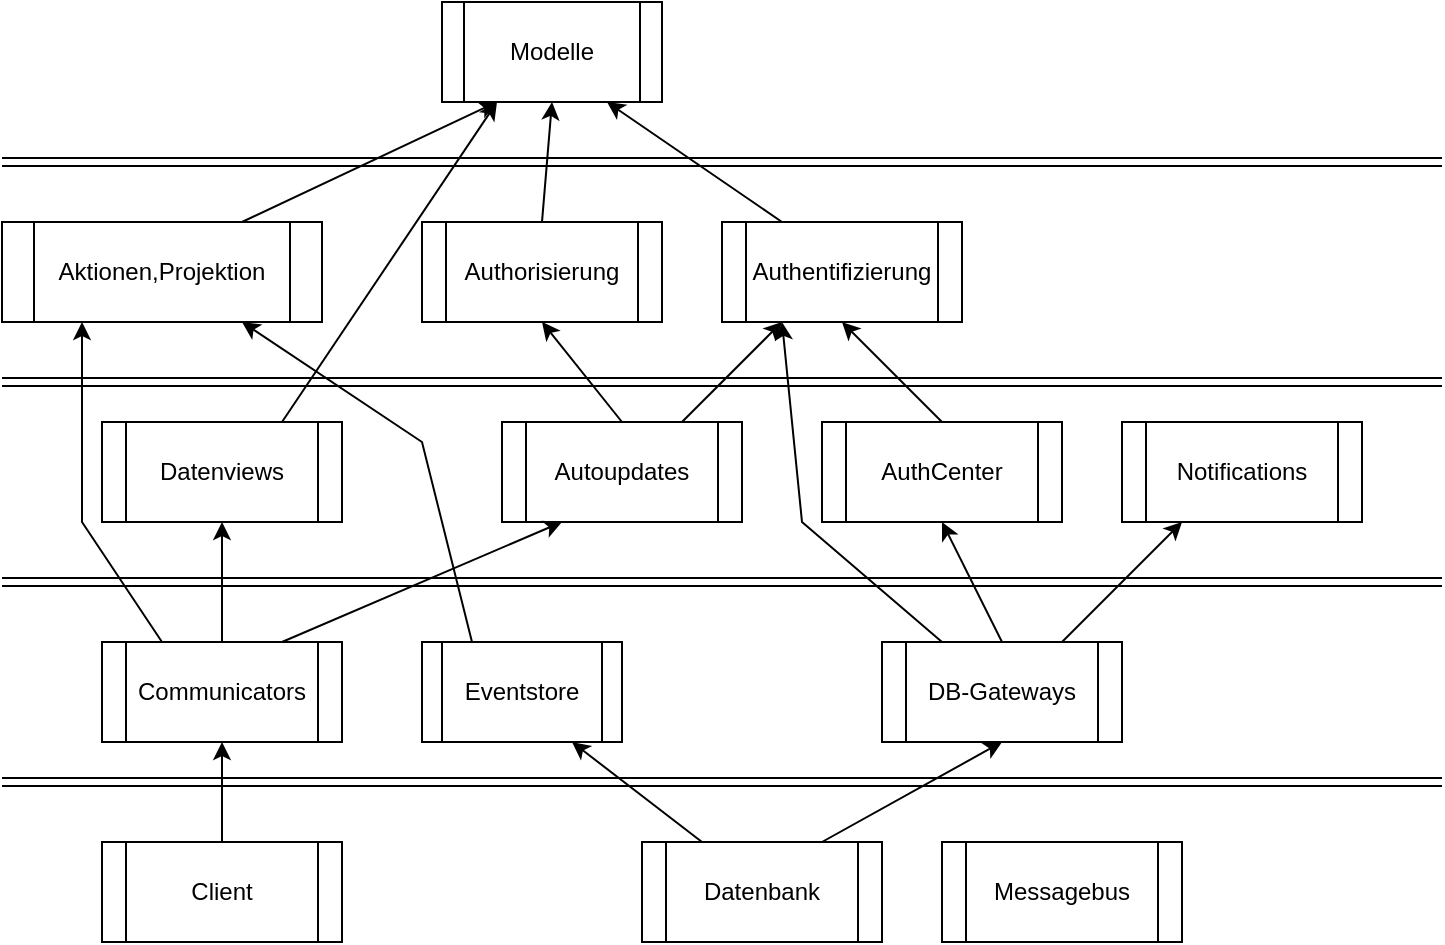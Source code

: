 <mxfile version="12.4.8" type="device"><diagram id="Am0chWE-2IWQLZNYjG1W" name="Page-1"><mxGraphModel dx="1418" dy="714" grid="1" gridSize="10" guides="1" tooltips="1" connect="1" arrows="1" fold="1" page="1" pageScale="1" pageWidth="1654" pageHeight="2336" math="0" shadow="0"><root><mxCell id="0"/><mxCell id="1" parent="0"/><mxCell id="hdWGXPDGqnbOiGL7o12Q-1" value="Modelle" style="shape=process;whiteSpace=wrap;html=1;backgroundOutline=1;" vertex="1" parent="1"><mxGeometry x="410" y="170" width="110" height="50" as="geometry"/></mxCell><mxCell id="hdWGXPDGqnbOiGL7o12Q-23" style="edgeStyle=none;rounded=0;orthogonalLoop=1;jettySize=auto;html=1;exitX=0.75;exitY=0;exitDx=0;exitDy=0;entryX=0.25;entryY=1;entryDx=0;entryDy=0;" edge="1" parent="1" source="hdWGXPDGqnbOiGL7o12Q-2" target="hdWGXPDGqnbOiGL7o12Q-1"><mxGeometry relative="1" as="geometry"/></mxCell><mxCell id="hdWGXPDGqnbOiGL7o12Q-2" value="Aktionen,Projektion" style="shape=process;whiteSpace=wrap;html=1;backgroundOutline=1;" vertex="1" parent="1"><mxGeometry x="190" y="280" width="160" height="50" as="geometry"/></mxCell><mxCell id="hdWGXPDGqnbOiGL7o12Q-24" style="edgeStyle=none;rounded=0;orthogonalLoop=1;jettySize=auto;html=1;exitX=0.5;exitY=0;exitDx=0;exitDy=0;entryX=0.5;entryY=1;entryDx=0;entryDy=0;" edge="1" parent="1" source="hdWGXPDGqnbOiGL7o12Q-3" target="hdWGXPDGqnbOiGL7o12Q-1"><mxGeometry relative="1" as="geometry"/></mxCell><mxCell id="hdWGXPDGqnbOiGL7o12Q-3" value="Authorisierung" style="shape=process;whiteSpace=wrap;html=1;backgroundOutline=1;" vertex="1" parent="1"><mxGeometry x="400" y="280" width="120" height="50" as="geometry"/></mxCell><mxCell id="hdWGXPDGqnbOiGL7o12Q-25" style="edgeStyle=none;rounded=0;orthogonalLoop=1;jettySize=auto;html=1;exitX=0.25;exitY=0;exitDx=0;exitDy=0;entryX=0.75;entryY=1;entryDx=0;entryDy=0;" edge="1" parent="1" source="hdWGXPDGqnbOiGL7o12Q-4" target="hdWGXPDGqnbOiGL7o12Q-1"><mxGeometry relative="1" as="geometry"/></mxCell><mxCell id="hdWGXPDGqnbOiGL7o12Q-4" value="Authentifizierung" style="shape=process;whiteSpace=wrap;html=1;backgroundOutline=1;" vertex="1" parent="1"><mxGeometry x="550" y="280" width="120" height="50" as="geometry"/></mxCell><mxCell id="hdWGXPDGqnbOiGL7o12Q-13" style="rounded=0;orthogonalLoop=1;jettySize=auto;html=1;exitX=0.5;exitY=0;exitDx=0;exitDy=0;entryX=0.5;entryY=1;entryDx=0;entryDy=0;" edge="1" parent="1" source="hdWGXPDGqnbOiGL7o12Q-39" target="hdWGXPDGqnbOiGL7o12Q-9"><mxGeometry relative="1" as="geometry"/></mxCell><mxCell id="hdWGXPDGqnbOiGL7o12Q-14" style="rounded=0;orthogonalLoop=1;jettySize=auto;html=1;exitX=0.25;exitY=0;exitDx=0;exitDy=0;entryX=0.75;entryY=1;entryDx=0;entryDy=0;" edge="1" parent="1" source="hdWGXPDGqnbOiGL7o12Q-5" target="hdWGXPDGqnbOiGL7o12Q-6"><mxGeometry relative="1" as="geometry"/></mxCell><mxCell id="hdWGXPDGqnbOiGL7o12Q-16" style="edgeStyle=none;rounded=0;orthogonalLoop=1;jettySize=auto;html=1;exitX=0.75;exitY=0;exitDx=0;exitDy=0;entryX=0.25;entryY=1;entryDx=0;entryDy=0;" edge="1" parent="1" source="hdWGXPDGqnbOiGL7o12Q-39" target="hdWGXPDGqnbOiGL7o12Q-11"><mxGeometry relative="1" as="geometry"/></mxCell><mxCell id="hdWGXPDGqnbOiGL7o12Q-18" style="edgeStyle=none;rounded=0;orthogonalLoop=1;jettySize=auto;html=1;exitX=0.25;exitY=0;exitDx=0;exitDy=0;entryX=0.25;entryY=1;entryDx=0;entryDy=0;" edge="1" parent="1" source="hdWGXPDGqnbOiGL7o12Q-39" target="hdWGXPDGqnbOiGL7o12Q-4"><mxGeometry relative="1" as="geometry"><Array as="points"><mxPoint x="590" y="430"/></Array></mxGeometry></mxCell><mxCell id="hdWGXPDGqnbOiGL7o12Q-40" style="edgeStyle=none;rounded=0;orthogonalLoop=1;jettySize=auto;html=1;exitX=0.75;exitY=0;exitDx=0;exitDy=0;entryX=0.5;entryY=1;entryDx=0;entryDy=0;" edge="1" parent="1" source="hdWGXPDGqnbOiGL7o12Q-5" target="hdWGXPDGqnbOiGL7o12Q-39"><mxGeometry relative="1" as="geometry"/></mxCell><mxCell id="hdWGXPDGqnbOiGL7o12Q-5" value="Datenbank" style="shape=process;whiteSpace=wrap;html=1;backgroundOutline=1;" vertex="1" parent="1"><mxGeometry x="510" y="590" width="120" height="50" as="geometry"/></mxCell><mxCell id="hdWGXPDGqnbOiGL7o12Q-50" style="edgeStyle=none;rounded=0;orthogonalLoop=1;jettySize=auto;html=1;exitX=0.25;exitY=0;exitDx=0;exitDy=0;entryX=0.75;entryY=1;entryDx=0;entryDy=0;" edge="1" parent="1" source="hdWGXPDGqnbOiGL7o12Q-6" target="hdWGXPDGqnbOiGL7o12Q-2"><mxGeometry relative="1" as="geometry"><Array as="points"><mxPoint x="400" y="390"/></Array></mxGeometry></mxCell><mxCell id="hdWGXPDGqnbOiGL7o12Q-6" value="Eventstore" style="shape=process;whiteSpace=wrap;html=1;backgroundOutline=1;" vertex="1" parent="1"><mxGeometry x="400" y="490" width="100" height="50" as="geometry"/></mxCell><mxCell id="hdWGXPDGqnbOiGL7o12Q-7" value="Messagebus" style="shape=process;whiteSpace=wrap;html=1;backgroundOutline=1;" vertex="1" parent="1"><mxGeometry x="660" y="590" width="120" height="50" as="geometry"/></mxCell><mxCell id="hdWGXPDGqnbOiGL7o12Q-42" style="edgeStyle=none;rounded=0;orthogonalLoop=1;jettySize=auto;html=1;exitX=0.5;exitY=0;exitDx=0;exitDy=0;entryX=0.5;entryY=1;entryDx=0;entryDy=0;" edge="1" parent="1" source="hdWGXPDGqnbOiGL7o12Q-8" target="hdWGXPDGqnbOiGL7o12Q-41"><mxGeometry relative="1" as="geometry"/></mxCell><mxCell id="hdWGXPDGqnbOiGL7o12Q-8" value="Client" style="shape=process;whiteSpace=wrap;html=1;backgroundOutline=1;" vertex="1" parent="1"><mxGeometry x="240" y="590" width="120" height="50" as="geometry"/></mxCell><mxCell id="hdWGXPDGqnbOiGL7o12Q-15" style="rounded=0;orthogonalLoop=1;jettySize=auto;html=1;exitX=0.5;exitY=0;exitDx=0;exitDy=0;entryX=0.5;entryY=1;entryDx=0;entryDy=0;" edge="1" parent="1" source="hdWGXPDGqnbOiGL7o12Q-9" target="hdWGXPDGqnbOiGL7o12Q-4"><mxGeometry relative="1" as="geometry"/></mxCell><mxCell id="hdWGXPDGqnbOiGL7o12Q-9" value="AuthCenter" style="shape=process;whiteSpace=wrap;html=1;backgroundOutline=1;" vertex="1" parent="1"><mxGeometry x="600" y="380" width="120" height="50" as="geometry"/></mxCell><mxCell id="hdWGXPDGqnbOiGL7o12Q-48" style="edgeStyle=none;rounded=0;orthogonalLoop=1;jettySize=auto;html=1;exitX=0.5;exitY=0;exitDx=0;exitDy=0;entryX=0.5;entryY=1;entryDx=0;entryDy=0;" edge="1" parent="1" source="hdWGXPDGqnbOiGL7o12Q-10" target="hdWGXPDGqnbOiGL7o12Q-3"><mxGeometry relative="1" as="geometry"/></mxCell><mxCell id="hdWGXPDGqnbOiGL7o12Q-49" style="edgeStyle=none;rounded=0;orthogonalLoop=1;jettySize=auto;html=1;exitX=0.75;exitY=0;exitDx=0;exitDy=0;entryX=0.25;entryY=1;entryDx=0;entryDy=0;" edge="1" parent="1" source="hdWGXPDGqnbOiGL7o12Q-10" target="hdWGXPDGqnbOiGL7o12Q-4"><mxGeometry relative="1" as="geometry"/></mxCell><mxCell id="hdWGXPDGqnbOiGL7o12Q-10" value="Autoupdates" style="shape=process;whiteSpace=wrap;html=1;backgroundOutline=1;" vertex="1" parent="1"><mxGeometry x="440" y="380" width="120" height="50" as="geometry"/></mxCell><mxCell id="hdWGXPDGqnbOiGL7o12Q-11" value="Notifications" style="shape=process;whiteSpace=wrap;html=1;backgroundOutline=1;" vertex="1" parent="1"><mxGeometry x="750" y="380" width="120" height="50" as="geometry"/></mxCell><mxCell id="hdWGXPDGqnbOiGL7o12Q-29" style="edgeStyle=none;rounded=0;orthogonalLoop=1;jettySize=auto;html=1;exitX=0.75;exitY=0;exitDx=0;exitDy=0;entryX=0.25;entryY=1;entryDx=0;entryDy=0;" edge="1" parent="1" source="hdWGXPDGqnbOiGL7o12Q-26" target="hdWGXPDGqnbOiGL7o12Q-1"><mxGeometry relative="1" as="geometry"/></mxCell><mxCell id="hdWGXPDGqnbOiGL7o12Q-26" value="Datenviews" style="shape=process;whiteSpace=wrap;html=1;backgroundOutline=1;" vertex="1" parent="1"><mxGeometry x="240" y="380" width="120" height="50" as="geometry"/></mxCell><mxCell id="hdWGXPDGqnbOiGL7o12Q-34" value="" style="endArrow=none;html=1;shape=link;" edge="1" parent="1"><mxGeometry width="50" height="50" relative="1" as="geometry"><mxPoint x="910" y="560" as="sourcePoint"/><mxPoint x="190" y="560" as="targetPoint"/></mxGeometry></mxCell><mxCell id="hdWGXPDGqnbOiGL7o12Q-35" value="" style="endArrow=none;html=1;shape=link;" edge="1" parent="1"><mxGeometry width="50" height="50" relative="1" as="geometry"><mxPoint x="910" y="460" as="sourcePoint"/><mxPoint x="190" y="460" as="targetPoint"/></mxGeometry></mxCell><mxCell id="hdWGXPDGqnbOiGL7o12Q-36" value="" style="endArrow=none;html=1;shape=link;" edge="1" parent="1"><mxGeometry width="50" height="50" relative="1" as="geometry"><mxPoint x="910" y="360" as="sourcePoint"/><mxPoint x="190" y="360" as="targetPoint"/></mxGeometry></mxCell><mxCell id="hdWGXPDGqnbOiGL7o12Q-37" value="" style="endArrow=none;html=1;shape=link;" edge="1" parent="1"><mxGeometry width="50" height="50" relative="1" as="geometry"><mxPoint x="910" y="250" as="sourcePoint"/><mxPoint x="190" y="250" as="targetPoint"/></mxGeometry></mxCell><mxCell id="hdWGXPDGqnbOiGL7o12Q-39" value="DB-Gateways" style="shape=process;whiteSpace=wrap;html=1;backgroundOutline=1;" vertex="1" parent="1"><mxGeometry x="630" y="490" width="120" height="50" as="geometry"/></mxCell><mxCell id="hdWGXPDGqnbOiGL7o12Q-43" style="edgeStyle=none;rounded=0;orthogonalLoop=1;jettySize=auto;html=1;exitX=0.5;exitY=0;exitDx=0;exitDy=0;entryX=0.5;entryY=1;entryDx=0;entryDy=0;" edge="1" parent="1" source="hdWGXPDGqnbOiGL7o12Q-41" target="hdWGXPDGqnbOiGL7o12Q-26"><mxGeometry relative="1" as="geometry"/></mxCell><mxCell id="hdWGXPDGqnbOiGL7o12Q-44" style="edgeStyle=none;rounded=0;orthogonalLoop=1;jettySize=auto;html=1;exitX=0.75;exitY=0;exitDx=0;exitDy=0;entryX=0.25;entryY=1;entryDx=0;entryDy=0;" edge="1" parent="1" source="hdWGXPDGqnbOiGL7o12Q-41" target="hdWGXPDGqnbOiGL7o12Q-10"><mxGeometry relative="1" as="geometry"/></mxCell><mxCell id="hdWGXPDGqnbOiGL7o12Q-47" style="edgeStyle=none;rounded=0;orthogonalLoop=1;jettySize=auto;html=1;exitX=0.25;exitY=0;exitDx=0;exitDy=0;entryX=0.25;entryY=1;entryDx=0;entryDy=0;" edge="1" parent="1" source="hdWGXPDGqnbOiGL7o12Q-41" target="hdWGXPDGqnbOiGL7o12Q-2"><mxGeometry relative="1" as="geometry"><Array as="points"><mxPoint x="230" y="430"/></Array></mxGeometry></mxCell><mxCell id="hdWGXPDGqnbOiGL7o12Q-41" value="Communicators" style="shape=process;whiteSpace=wrap;html=1;backgroundOutline=1;" vertex="1" parent="1"><mxGeometry x="240" y="490" width="120" height="50" as="geometry"/></mxCell></root></mxGraphModel></diagram></mxfile>